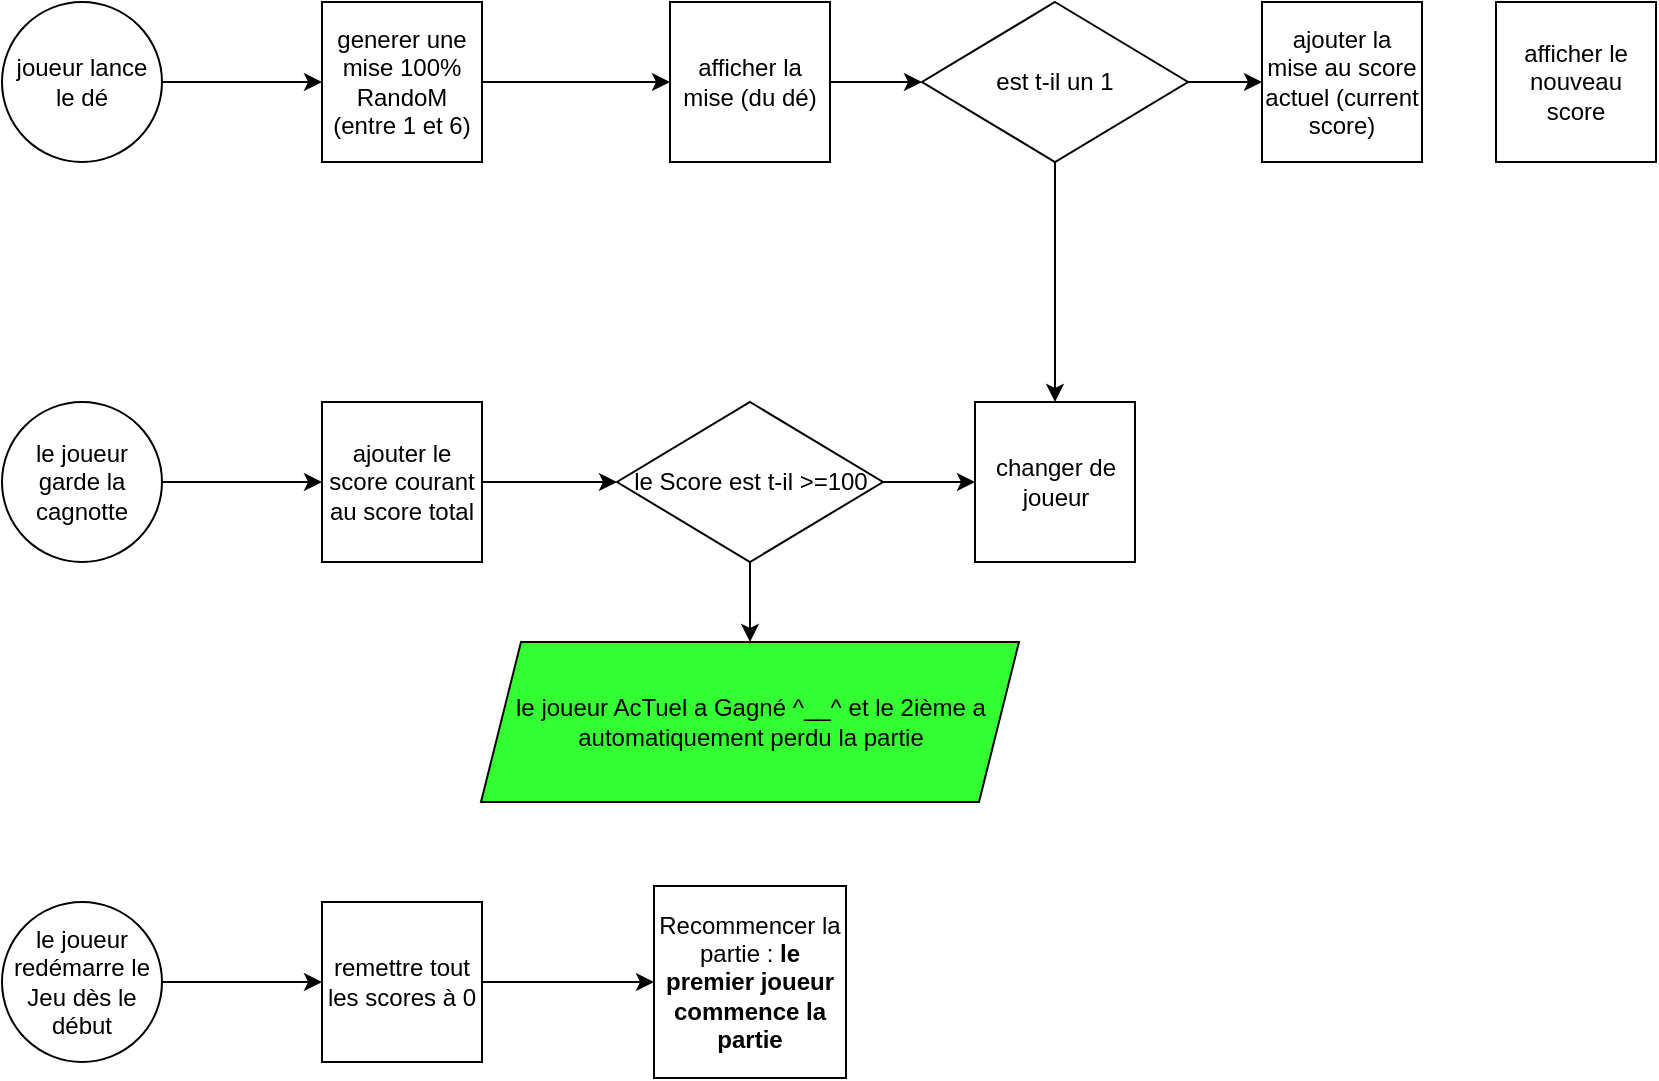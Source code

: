 <mxfile version="22.1.17" type="github">
  <diagram name="Page-1" id="ZF_J5g5vlsZJm-P8UBtU">
    <mxGraphModel dx="954" dy="874" grid="1" gridSize="10" guides="1" tooltips="1" connect="1" arrows="1" fold="1" page="1" pageScale="1" pageWidth="827" pageHeight="1169" math="0" shadow="0">
      <root>
        <mxCell id="0" />
        <mxCell id="1" parent="0" />
        <mxCell id="QuZcpAZUgYwQ85NheVxS-26" value="" style="edgeStyle=orthogonalEdgeStyle;rounded=0;orthogonalLoop=1;jettySize=auto;html=1;" edge="1" parent="1" source="QuZcpAZUgYwQ85NheVxS-1" target="QuZcpAZUgYwQ85NheVxS-7">
          <mxGeometry relative="1" as="geometry" />
        </mxCell>
        <mxCell id="QuZcpAZUgYwQ85NheVxS-1" value="generer une mise 100% RandoM (entre 1 et 6)" style="whiteSpace=wrap;html=1;aspect=fixed;" vertex="1" parent="1">
          <mxGeometry x="160" y="160" width="80" height="80" as="geometry" />
        </mxCell>
        <mxCell id="QuZcpAZUgYwQ85NheVxS-19" value="" style="edgeStyle=orthogonalEdgeStyle;rounded=0;orthogonalLoop=1;jettySize=auto;html=1;" edge="1" parent="1" source="QuZcpAZUgYwQ85NheVxS-2" target="QuZcpAZUgYwQ85NheVxS-11">
          <mxGeometry relative="1" as="geometry" />
        </mxCell>
        <mxCell id="QuZcpAZUgYwQ85NheVxS-2" value="ajouter le score courant au score total" style="whiteSpace=wrap;html=1;aspect=fixed;" vertex="1" parent="1">
          <mxGeometry x="160" y="360" width="80" height="80" as="geometry" />
        </mxCell>
        <mxCell id="QuZcpAZUgYwQ85NheVxS-25" value="" style="edgeStyle=orthogonalEdgeStyle;rounded=0;orthogonalLoop=1;jettySize=auto;html=1;" edge="1" parent="1" source="QuZcpAZUgYwQ85NheVxS-3" target="QuZcpAZUgYwQ85NheVxS-9">
          <mxGeometry relative="1" as="geometry" />
        </mxCell>
        <mxCell id="QuZcpAZUgYwQ85NheVxS-3" value="remettre tout les scores à 0" style="whiteSpace=wrap;html=1;aspect=fixed;" vertex="1" parent="1">
          <mxGeometry x="160" y="610" width="80" height="80" as="geometry" />
        </mxCell>
        <mxCell id="QuZcpAZUgYwQ85NheVxS-22" value="" style="edgeStyle=orthogonalEdgeStyle;rounded=0;orthogonalLoop=1;jettySize=auto;html=1;" edge="1" parent="1" source="QuZcpAZUgYwQ85NheVxS-4" target="QuZcpAZUgYwQ85NheVxS-1">
          <mxGeometry relative="1" as="geometry" />
        </mxCell>
        <mxCell id="QuZcpAZUgYwQ85NheVxS-4" value="joueur lance le dé" style="ellipse;whiteSpace=wrap;html=1;aspect=fixed;" vertex="1" parent="1">
          <mxGeometry y="160" width="80" height="80" as="geometry" />
        </mxCell>
        <mxCell id="QuZcpAZUgYwQ85NheVxS-23" value="" style="edgeStyle=orthogonalEdgeStyle;rounded=0;orthogonalLoop=1;jettySize=auto;html=1;" edge="1" parent="1" source="QuZcpAZUgYwQ85NheVxS-5" target="QuZcpAZUgYwQ85NheVxS-2">
          <mxGeometry relative="1" as="geometry" />
        </mxCell>
        <mxCell id="QuZcpAZUgYwQ85NheVxS-5" value="le joueur garde la cagnotte" style="ellipse;whiteSpace=wrap;html=1;aspect=fixed;" vertex="1" parent="1">
          <mxGeometry y="360" width="80" height="80" as="geometry" />
        </mxCell>
        <mxCell id="QuZcpAZUgYwQ85NheVxS-24" value="" style="edgeStyle=orthogonalEdgeStyle;rounded=0;orthogonalLoop=1;jettySize=auto;html=1;" edge="1" parent="1" source="QuZcpAZUgYwQ85NheVxS-6" target="QuZcpAZUgYwQ85NheVxS-3">
          <mxGeometry relative="1" as="geometry" />
        </mxCell>
        <mxCell id="QuZcpAZUgYwQ85NheVxS-6" value="le joueur redémarre le Jeu dès le début" style="ellipse;whiteSpace=wrap;html=1;aspect=fixed;" vertex="1" parent="1">
          <mxGeometry y="610" width="80" height="80" as="geometry" />
        </mxCell>
        <mxCell id="QuZcpAZUgYwQ85NheVxS-17" value="" style="edgeStyle=orthogonalEdgeStyle;rounded=0;orthogonalLoop=1;jettySize=auto;html=1;" edge="1" parent="1" source="QuZcpAZUgYwQ85NheVxS-7" target="QuZcpAZUgYwQ85NheVxS-12">
          <mxGeometry relative="1" as="geometry" />
        </mxCell>
        <mxCell id="QuZcpAZUgYwQ85NheVxS-7" value="afficher la mise (du dé)" style="whiteSpace=wrap;html=1;aspect=fixed;" vertex="1" parent="1">
          <mxGeometry x="334" y="160" width="80" height="80" as="geometry" />
        </mxCell>
        <mxCell id="QuZcpAZUgYwQ85NheVxS-9" value="Recommencer la partie : &lt;b&gt;le premier joueur commence la partie&lt;/b&gt;" style="whiteSpace=wrap;html=1;aspect=fixed;" vertex="1" parent="1">
          <mxGeometry x="326" y="602" width="96" height="96" as="geometry" />
        </mxCell>
        <mxCell id="QuZcpAZUgYwQ85NheVxS-10" value="le joueur AcTuel a Gagné ^__^ et le 2ième a automatiquement perdu la partie" style="shape=parallelogram;perimeter=parallelogramPerimeter;whiteSpace=wrap;html=1;fixedSize=1;fillColor=#33FF33;" vertex="1" parent="1">
          <mxGeometry x="239.5" y="480" width="269" height="80" as="geometry" />
        </mxCell>
        <mxCell id="QuZcpAZUgYwQ85NheVxS-20" value="" style="edgeStyle=orthogonalEdgeStyle;rounded=0;orthogonalLoop=1;jettySize=auto;html=1;" edge="1" parent="1" source="QuZcpAZUgYwQ85NheVxS-11" target="QuZcpAZUgYwQ85NheVxS-13">
          <mxGeometry relative="1" as="geometry" />
        </mxCell>
        <mxCell id="QuZcpAZUgYwQ85NheVxS-21" value="" style="edgeStyle=orthogonalEdgeStyle;rounded=0;orthogonalLoop=1;jettySize=auto;html=1;" edge="1" parent="1" source="QuZcpAZUgYwQ85NheVxS-11" target="QuZcpAZUgYwQ85NheVxS-10">
          <mxGeometry relative="1" as="geometry" />
        </mxCell>
        <mxCell id="QuZcpAZUgYwQ85NheVxS-11" value="le Score est t-il &amp;gt;=100" style="rhombus;whiteSpace=wrap;html=1;" vertex="1" parent="1">
          <mxGeometry x="307.5" y="360" width="133" height="80" as="geometry" />
        </mxCell>
        <mxCell id="QuZcpAZUgYwQ85NheVxS-16" value="" style="edgeStyle=orthogonalEdgeStyle;rounded=0;orthogonalLoop=1;jettySize=auto;html=1;" edge="1" parent="1" source="QuZcpAZUgYwQ85NheVxS-12" target="QuZcpAZUgYwQ85NheVxS-14">
          <mxGeometry relative="1" as="geometry" />
        </mxCell>
        <mxCell id="QuZcpAZUgYwQ85NheVxS-18" value="" style="edgeStyle=orthogonalEdgeStyle;rounded=0;orthogonalLoop=1;jettySize=auto;html=1;" edge="1" parent="1" source="QuZcpAZUgYwQ85NheVxS-12" target="QuZcpAZUgYwQ85NheVxS-13">
          <mxGeometry relative="1" as="geometry" />
        </mxCell>
        <mxCell id="QuZcpAZUgYwQ85NheVxS-12" value="est t-il un 1" style="rhombus;whiteSpace=wrap;html=1;" vertex="1" parent="1">
          <mxGeometry x="460" y="160" width="133" height="80" as="geometry" />
        </mxCell>
        <mxCell id="QuZcpAZUgYwQ85NheVxS-13" value="changer de joueur" style="whiteSpace=wrap;html=1;aspect=fixed;" vertex="1" parent="1">
          <mxGeometry x="486.5" y="360" width="80" height="80" as="geometry" />
        </mxCell>
        <mxCell id="QuZcpAZUgYwQ85NheVxS-14" value="ajouter la mise au score actuel (current score)" style="whiteSpace=wrap;html=1;aspect=fixed;" vertex="1" parent="1">
          <mxGeometry x="630" y="160" width="80" height="80" as="geometry" />
        </mxCell>
        <mxCell id="QuZcpAZUgYwQ85NheVxS-15" value="afficher le nouveau score" style="whiteSpace=wrap;html=1;aspect=fixed;" vertex="1" parent="1">
          <mxGeometry x="747" y="160" width="80" height="80" as="geometry" />
        </mxCell>
      </root>
    </mxGraphModel>
  </diagram>
</mxfile>
